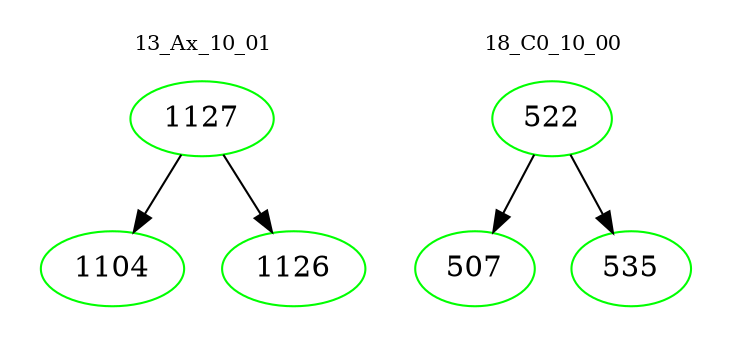 digraph{
subgraph cluster_0 {
color = white
label = "13_Ax_10_01";
fontsize=10;
T0_1127 [label="1127", color="green"]
T0_1127 -> T0_1104 [color="black"]
T0_1104 [label="1104", color="green"]
T0_1127 -> T0_1126 [color="black"]
T0_1126 [label="1126", color="green"]
}
subgraph cluster_1 {
color = white
label = "18_C0_10_00";
fontsize=10;
T1_522 [label="522", color="green"]
T1_522 -> T1_507 [color="black"]
T1_507 [label="507", color="green"]
T1_522 -> T1_535 [color="black"]
T1_535 [label="535", color="green"]
}
}
